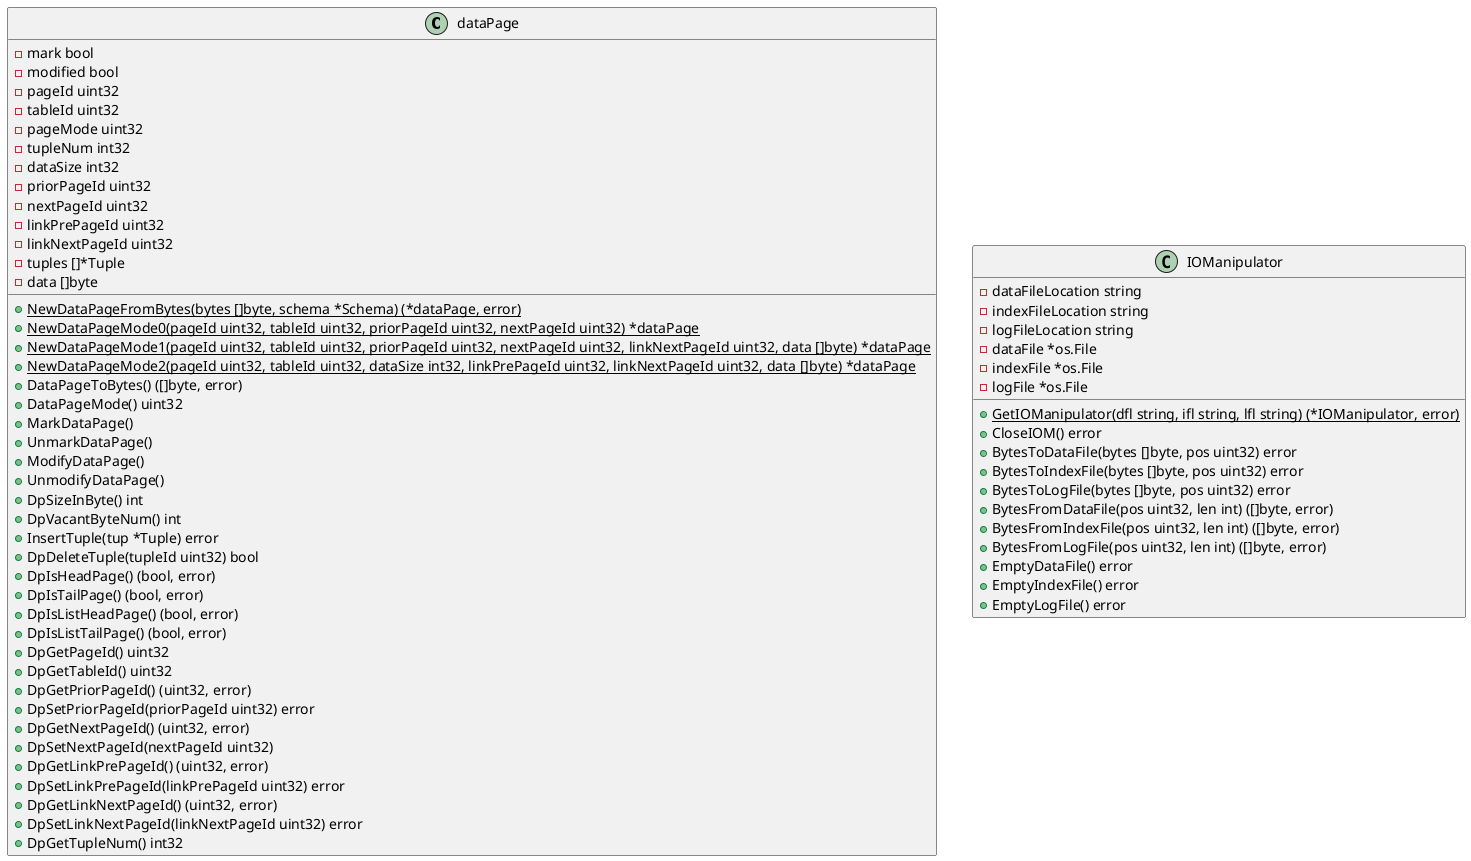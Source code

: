 @startuml

class dataPage {
    -mark bool
    -modified bool
    -pageId uint32
    -tableId uint32
    -pageMode uint32
    -tupleNum int32
    -dataSize int32
    -priorPageId uint32
    -nextPageId uint32
    -linkPrePageId uint32
    -linkNextPageId uint32
    -tuples []*Tuple
    -data []byte

    +{static} NewDataPageFromBytes(bytes []byte, schema *Schema) (*dataPage, error)
    +{static} NewDataPageMode0(pageId uint32, tableId uint32, priorPageId uint32, nextPageId uint32) *dataPage
    +{static} NewDataPageMode1(pageId uint32, tableId uint32, priorPageId uint32, nextPageId uint32, linkNextPageId uint32, data []byte) *dataPage
    +{static} NewDataPageMode2(pageId uint32, tableId uint32, dataSize int32, linkPrePageId uint32, linkNextPageId uint32, data []byte) *dataPage
    +DataPageToBytes() ([]byte, error)
    +DataPageMode() uint32
    +MarkDataPage()
    +UnmarkDataPage()
    +ModifyDataPage()
    +UnmodifyDataPage()
    +DpSizeInByte() int
    +DpVacantByteNum() int
    +InsertTuple(tup *Tuple) error
    +DpDeleteTuple(tupleId uint32) bool
    +DpIsHeadPage() (bool, error)
    +DpIsTailPage() (bool, error)
    +DpIsListHeadPage() (bool, error)
    +DpIsListTailPage() (bool, error)
    +DpGetPageId() uint32
    +DpGetTableId() uint32
    +DpGetPriorPageId() (uint32, error)
    +DpSetPriorPageId(priorPageId uint32) error
    +DpGetNextPageId() (uint32, error)
    +DpSetNextPageId(nextPageId uint32)
    +DpGetLinkPrePageId() (uint32, error)
    +DpSetLinkPrePageId(linkPrePageId uint32) error
    +DpGetLinkNextPageId() (uint32, error)
    +DpSetLinkNextPageId(linkNextPageId uint32) error
    +DpGetTupleNum() int32
}

class IOManipulator {
    -dataFileLocation string
    -indexFileLocation string
    -logFileLocation string
    -dataFile *os.File
    -indexFile *os.File
    -logFile *os.File

    +{static} GetIOManipulator(dfl string, ifl string, lfl string) (*IOManipulator, error)
    +CloseIOM() error
    +BytesToDataFile(bytes []byte, pos uint32) error
    +BytesToIndexFile(bytes []byte, pos uint32) error
    +BytesToLogFile(bytes []byte, pos uint32) error
    +BytesFromDataFile(pos uint32, len int) ([]byte, error)
    +BytesFromIndexFile(pos uint32, len int) ([]byte, error)
    +BytesFromLogFile(pos uint32, len int) ([]byte, error)
    +EmptyDataFile() error
    +EmptyIndexFile() error
    +EmptyLogFile() error
}


@enduml